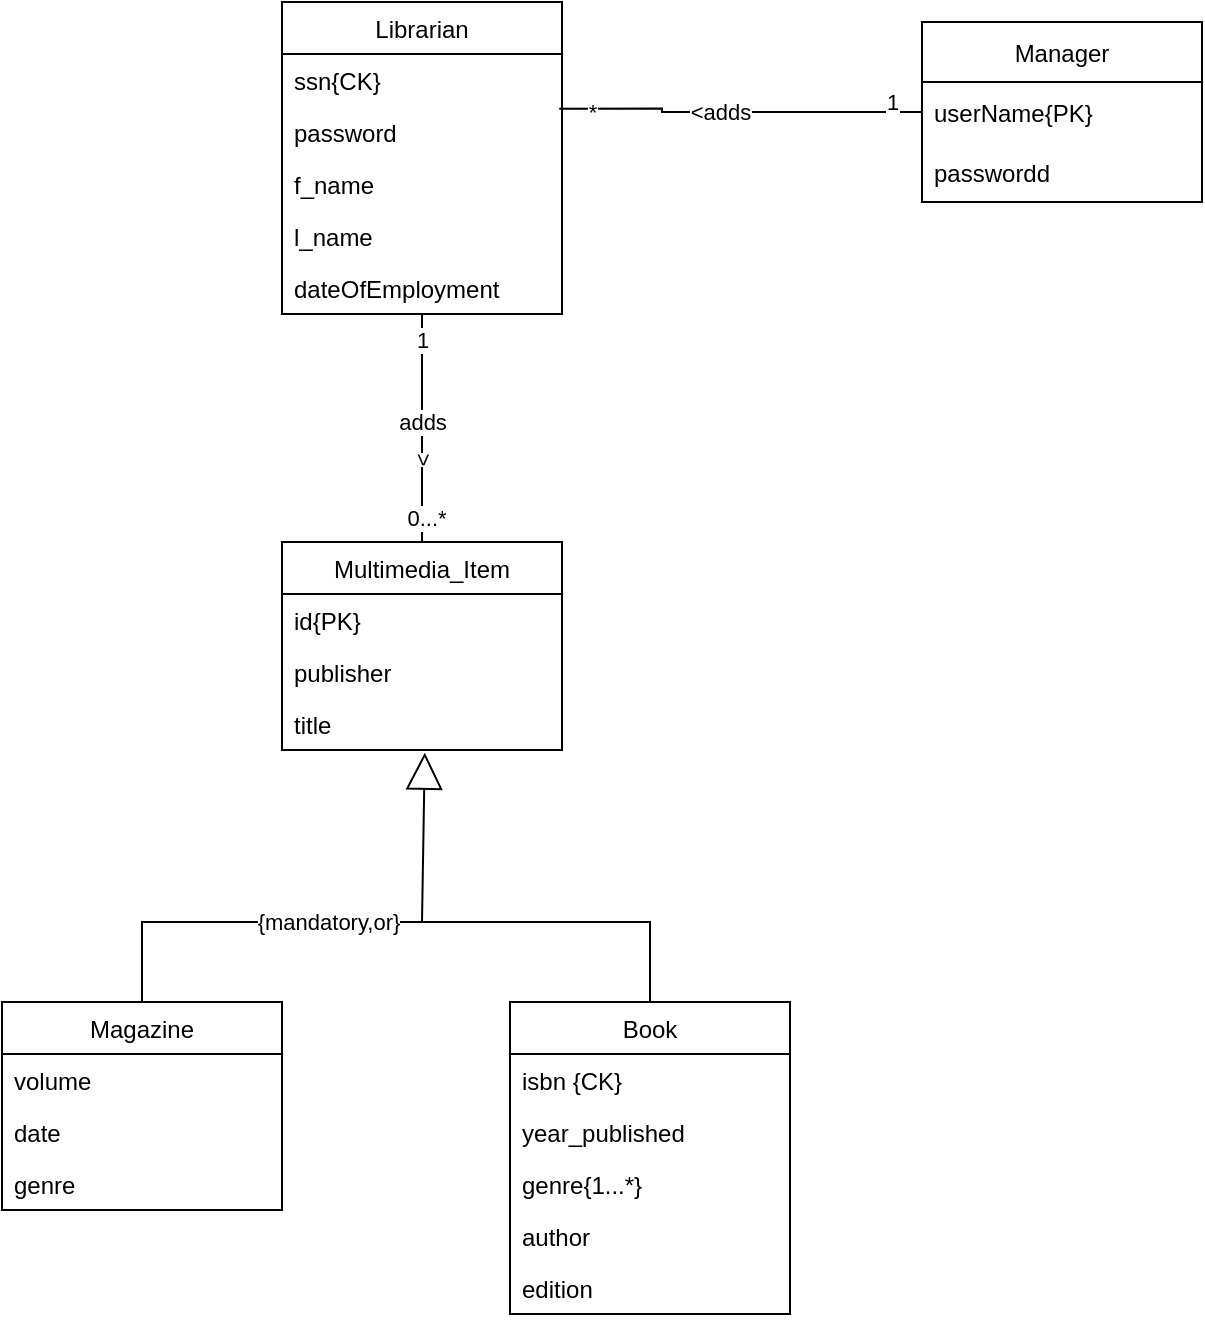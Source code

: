 <mxfile version="17.4.2" type="device"><diagram id="lKnWAcIyVKvE9hc4muUv" name="Page-1"><mxGraphModel dx="782" dy="531" grid="1" gridSize="10" guides="1" tooltips="1" connect="1" arrows="1" fold="1" page="1" pageScale="1" pageWidth="827" pageHeight="1169" math="0" shadow="0"><root><mxCell id="0"/><mxCell id="1" parent="0"/><mxCell id="eAr_a0Y2EGPWstjJ6aGa-1" value="Librarian" style="swimlane;fontStyle=0;childLayout=stackLayout;horizontal=1;startSize=26;fillColor=none;horizontalStack=0;resizeParent=1;resizeParentMax=0;resizeLast=0;collapsible=1;marginBottom=0;" parent="1" vertex="1"><mxGeometry x="230" y="20" width="140" height="156" as="geometry"/></mxCell><mxCell id="eAr_a0Y2EGPWstjJ6aGa-2" value="ssn{CK}" style="text;strokeColor=none;fillColor=none;align=left;verticalAlign=top;spacingLeft=4;spacingRight=4;overflow=hidden;rotatable=0;points=[[0,0.5],[1,0.5]];portConstraint=eastwest;" parent="eAr_a0Y2EGPWstjJ6aGa-1" vertex="1"><mxGeometry y="26" width="140" height="26" as="geometry"/></mxCell><mxCell id="eAr_a0Y2EGPWstjJ6aGa-3" value="password" style="text;strokeColor=none;fillColor=none;align=left;verticalAlign=top;spacingLeft=4;spacingRight=4;overflow=hidden;rotatable=0;points=[[0,0.5],[1,0.5]];portConstraint=eastwest;" parent="eAr_a0Y2EGPWstjJ6aGa-1" vertex="1"><mxGeometry y="52" width="140" height="26" as="geometry"/></mxCell><mxCell id="eAr_a0Y2EGPWstjJ6aGa-4" value="f_name" style="text;strokeColor=none;fillColor=none;align=left;verticalAlign=top;spacingLeft=4;spacingRight=4;overflow=hidden;rotatable=0;points=[[0,0.5],[1,0.5]];portConstraint=eastwest;" parent="eAr_a0Y2EGPWstjJ6aGa-1" vertex="1"><mxGeometry y="78" width="140" height="26" as="geometry"/></mxCell><mxCell id="eAr_a0Y2EGPWstjJ6aGa-18" value="l_name" style="text;strokeColor=none;fillColor=none;align=left;verticalAlign=top;spacingLeft=4;spacingRight=4;overflow=hidden;rotatable=0;points=[[0,0.5],[1,0.5]];portConstraint=eastwest;" parent="eAr_a0Y2EGPWstjJ6aGa-1" vertex="1"><mxGeometry y="104" width="140" height="26" as="geometry"/></mxCell><mxCell id="eAr_a0Y2EGPWstjJ6aGa-17" value="dateOfEmployment" style="text;strokeColor=none;fillColor=none;align=left;verticalAlign=top;spacingLeft=4;spacingRight=4;overflow=hidden;rotatable=0;points=[[0,0.5],[1,0.5]];portConstraint=eastwest;" parent="eAr_a0Y2EGPWstjJ6aGa-1" vertex="1"><mxGeometry y="130" width="140" height="26" as="geometry"/></mxCell><mxCell id="eAr_a0Y2EGPWstjJ6aGa-5" value="Multimedia_Item" style="swimlane;fontStyle=0;childLayout=stackLayout;horizontal=1;startSize=26;fillColor=none;horizontalStack=0;resizeParent=1;resizeParentMax=0;resizeLast=0;collapsible=1;marginBottom=0;" parent="1" vertex="1"><mxGeometry x="230" y="290" width="140" height="104" as="geometry"/></mxCell><mxCell id="eAr_a0Y2EGPWstjJ6aGa-6" value="id{PK}" style="text;strokeColor=none;fillColor=none;align=left;verticalAlign=top;spacingLeft=4;spacingRight=4;overflow=hidden;rotatable=0;points=[[0,0.5],[1,0.5]];portConstraint=eastwest;" parent="eAr_a0Y2EGPWstjJ6aGa-5" vertex="1"><mxGeometry y="26" width="140" height="26" as="geometry"/></mxCell><mxCell id="eAr_a0Y2EGPWstjJ6aGa-7" value="publisher" style="text;strokeColor=none;fillColor=none;align=left;verticalAlign=top;spacingLeft=4;spacingRight=4;overflow=hidden;rotatable=0;points=[[0,0.5],[1,0.5]];portConstraint=eastwest;" parent="eAr_a0Y2EGPWstjJ6aGa-5" vertex="1"><mxGeometry y="52" width="140" height="26" as="geometry"/></mxCell><mxCell id="eAr_a0Y2EGPWstjJ6aGa-8" value="title" style="text;strokeColor=none;fillColor=none;align=left;verticalAlign=top;spacingLeft=4;spacingRight=4;overflow=hidden;rotatable=0;points=[[0,0.5],[1,0.5]];portConstraint=eastwest;" parent="eAr_a0Y2EGPWstjJ6aGa-5" vertex="1"><mxGeometry y="78" width="140" height="26" as="geometry"/></mxCell><mxCell id="eAr_a0Y2EGPWstjJ6aGa-9" value="Magazine" style="swimlane;fontStyle=0;childLayout=stackLayout;horizontal=1;startSize=26;fillColor=none;horizontalStack=0;resizeParent=1;resizeParentMax=0;resizeLast=0;collapsible=1;marginBottom=0;" parent="1" vertex="1"><mxGeometry x="90" y="520" width="140" height="104" as="geometry"/></mxCell><mxCell id="eAr_a0Y2EGPWstjJ6aGa-10" value="volume" style="text;strokeColor=none;fillColor=none;align=left;verticalAlign=top;spacingLeft=4;spacingRight=4;overflow=hidden;rotatable=0;points=[[0,0.5],[1,0.5]];portConstraint=eastwest;" parent="eAr_a0Y2EGPWstjJ6aGa-9" vertex="1"><mxGeometry y="26" width="140" height="26" as="geometry"/></mxCell><mxCell id="eAr_a0Y2EGPWstjJ6aGa-11" value="date" style="text;strokeColor=none;fillColor=none;align=left;verticalAlign=top;spacingLeft=4;spacingRight=4;overflow=hidden;rotatable=0;points=[[0,0.5],[1,0.5]];portConstraint=eastwest;" parent="eAr_a0Y2EGPWstjJ6aGa-9" vertex="1"><mxGeometry y="52" width="140" height="26" as="geometry"/></mxCell><mxCell id="GSUuwOG1znLi2LcDCPDk-1" value="genre" style="text;strokeColor=none;fillColor=none;align=left;verticalAlign=top;spacingLeft=4;spacingRight=4;overflow=hidden;rotatable=0;points=[[0,0.5],[1,0.5]];portConstraint=eastwest;" parent="eAr_a0Y2EGPWstjJ6aGa-9" vertex="1"><mxGeometry y="78" width="140" height="26" as="geometry"/></mxCell><mxCell id="eAr_a0Y2EGPWstjJ6aGa-13" value="Book" style="swimlane;fontStyle=0;childLayout=stackLayout;horizontal=1;startSize=26;fillColor=none;horizontalStack=0;resizeParent=1;resizeParentMax=0;resizeLast=0;collapsible=1;marginBottom=0;" parent="1" vertex="1"><mxGeometry x="344" y="520" width="140" height="156" as="geometry"/></mxCell><mxCell id="eAr_a0Y2EGPWstjJ6aGa-14" value="isbn {CK}" style="text;strokeColor=none;fillColor=none;align=left;verticalAlign=top;spacingLeft=4;spacingRight=4;overflow=hidden;rotatable=0;points=[[0,0.5],[1,0.5]];portConstraint=eastwest;" parent="eAr_a0Y2EGPWstjJ6aGa-13" vertex="1"><mxGeometry y="26" width="140" height="26" as="geometry"/></mxCell><mxCell id="eAr_a0Y2EGPWstjJ6aGa-15" value="year_published" style="text;strokeColor=none;fillColor=none;align=left;verticalAlign=top;spacingLeft=4;spacingRight=4;overflow=hidden;rotatable=0;points=[[0,0.5],[1,0.5]];portConstraint=eastwest;" parent="eAr_a0Y2EGPWstjJ6aGa-13" vertex="1"><mxGeometry y="52" width="140" height="26" as="geometry"/></mxCell><mxCell id="eAr_a0Y2EGPWstjJ6aGa-16" value="genre{1...*}" style="text;strokeColor=none;fillColor=none;align=left;verticalAlign=top;spacingLeft=4;spacingRight=4;overflow=hidden;rotatable=0;points=[[0,0.5],[1,0.5]];portConstraint=eastwest;" parent="eAr_a0Y2EGPWstjJ6aGa-13" vertex="1"><mxGeometry y="78" width="140" height="26" as="geometry"/></mxCell><mxCell id="eAr_a0Y2EGPWstjJ6aGa-20" value="author" style="text;strokeColor=none;fillColor=none;align=left;verticalAlign=top;spacingLeft=4;spacingRight=4;overflow=hidden;rotatable=0;points=[[0,0.5],[1,0.5]];portConstraint=eastwest;" parent="eAr_a0Y2EGPWstjJ6aGa-13" vertex="1"><mxGeometry y="104" width="140" height="26" as="geometry"/></mxCell><mxCell id="eAr_a0Y2EGPWstjJ6aGa-19" value="edition" style="text;strokeColor=none;fillColor=none;align=left;verticalAlign=top;spacingLeft=4;spacingRight=4;overflow=hidden;rotatable=0;points=[[0,0.5],[1,0.5]];portConstraint=eastwest;" parent="eAr_a0Y2EGPWstjJ6aGa-13" vertex="1"><mxGeometry y="130" width="140" height="26" as="geometry"/></mxCell><mxCell id="eAr_a0Y2EGPWstjJ6aGa-21" value="" style="endArrow=none;html=1;rounded=0;entryX=0.5;entryY=1;entryDx=0;entryDy=0;exitX=0.5;exitY=0;exitDx=0;exitDy=0;" parent="1" source="eAr_a0Y2EGPWstjJ6aGa-5" target="eAr_a0Y2EGPWstjJ6aGa-1" edge="1"><mxGeometry width="50" height="50" relative="1" as="geometry"><mxPoint x="380" y="300" as="sourcePoint"/><mxPoint x="430" y="250" as="targetPoint"/></mxGeometry></mxCell><mxCell id="eAr_a0Y2EGPWstjJ6aGa-26" value="adds" style="edgeLabel;html=1;align=center;verticalAlign=middle;resizable=0;points=[];" parent="eAr_a0Y2EGPWstjJ6aGa-21" vertex="1" connectable="0"><mxGeometry x="-0.228" y="3" relative="1" as="geometry"><mxPoint x="3" y="-16" as="offset"/></mxGeometry></mxCell><mxCell id="eAr_a0Y2EGPWstjJ6aGa-27" value="&amp;gt;" style="edgeLabel;html=1;align=center;verticalAlign=middle;resizable=0;points=[];rotation=90;" parent="eAr_a0Y2EGPWstjJ6aGa-21" vertex="1" connectable="0"><mxGeometry x="-0.263" y="-1" relative="1" as="geometry"><mxPoint as="offset"/></mxGeometry></mxCell><mxCell id="eAr_a0Y2EGPWstjJ6aGa-28" value="1" style="edgeLabel;html=1;align=center;verticalAlign=middle;resizable=0;points=[];" parent="eAr_a0Y2EGPWstjJ6aGa-21" vertex="1" connectable="0"><mxGeometry x="0.772" relative="1" as="geometry"><mxPoint as="offset"/></mxGeometry></mxCell><mxCell id="eAr_a0Y2EGPWstjJ6aGa-29" value="0...*" style="edgeLabel;html=1;align=center;verticalAlign=middle;resizable=0;points=[];" parent="eAr_a0Y2EGPWstjJ6aGa-21" vertex="1" connectable="0"><mxGeometry x="-0.789" y="-2" relative="1" as="geometry"><mxPoint as="offset"/></mxGeometry></mxCell><mxCell id="eAr_a0Y2EGPWstjJ6aGa-30" value="{mandatory,or}" style="endArrow=block;endSize=16;endFill=0;html=1;rounded=0;entryX=0.51;entryY=1.051;entryDx=0;entryDy=0;entryPerimeter=0;exitX=0.5;exitY=0;exitDx=0;exitDy=0;" parent="1" source="eAr_a0Y2EGPWstjJ6aGa-9" target="eAr_a0Y2EGPWstjJ6aGa-8" edge="1"><mxGeometry width="160" relative="1" as="geometry"><mxPoint x="320" y="480" as="sourcePoint"/><mxPoint x="480" y="480" as="targetPoint"/><Array as="points"><mxPoint x="160" y="480"/><mxPoint x="300" y="480"/></Array></mxGeometry></mxCell><mxCell id="eAr_a0Y2EGPWstjJ6aGa-31" value="" style="endArrow=none;html=1;rounded=0;exitX=0.5;exitY=0;exitDx=0;exitDy=0;" parent="1" source="eAr_a0Y2EGPWstjJ6aGa-13" edge="1"><mxGeometry width="50" height="50" relative="1" as="geometry"><mxPoint x="380" y="500" as="sourcePoint"/><mxPoint x="300" y="480" as="targetPoint"/><Array as="points"><mxPoint x="414" y="480"/></Array></mxGeometry></mxCell><mxCell id="B50-vLw-ulhaIM8aSiqu-1" value="Manager" style="swimlane;fontStyle=0;childLayout=stackLayout;horizontal=1;startSize=30;horizontalStack=0;resizeParent=1;resizeParentMax=0;resizeLast=0;collapsible=1;marginBottom=0;" vertex="1" parent="1"><mxGeometry x="550" y="30" width="140" height="90" as="geometry"/></mxCell><mxCell id="B50-vLw-ulhaIM8aSiqu-2" value="userName{PK}" style="text;strokeColor=none;fillColor=none;align=left;verticalAlign=middle;spacingLeft=4;spacingRight=4;overflow=hidden;points=[[0,0.5],[1,0.5]];portConstraint=eastwest;rotatable=0;" vertex="1" parent="B50-vLw-ulhaIM8aSiqu-1"><mxGeometry y="30" width="140" height="30" as="geometry"/></mxCell><mxCell id="B50-vLw-ulhaIM8aSiqu-3" value="passwordd" style="text;strokeColor=none;fillColor=none;align=left;verticalAlign=middle;spacingLeft=4;spacingRight=4;overflow=hidden;points=[[0,0.5],[1,0.5]];portConstraint=eastwest;rotatable=0;" vertex="1" parent="B50-vLw-ulhaIM8aSiqu-1"><mxGeometry y="60" width="140" height="30" as="geometry"/></mxCell><mxCell id="B50-vLw-ulhaIM8aSiqu-5" style="edgeStyle=orthogonalEdgeStyle;rounded=0;orthogonalLoop=1;jettySize=auto;html=1;exitX=0;exitY=0.5;exitDx=0;exitDy=0;entryX=0.99;entryY=0.051;entryDx=0;entryDy=0;entryPerimeter=0;endArrow=none;endFill=0;" edge="1" parent="1" source="B50-vLw-ulhaIM8aSiqu-2" target="eAr_a0Y2EGPWstjJ6aGa-3"><mxGeometry relative="1" as="geometry"><Array as="points"><mxPoint x="420" y="75"/><mxPoint x="420" y="73"/></Array></mxGeometry></mxCell><mxCell id="B50-vLw-ulhaIM8aSiqu-7" value="&amp;lt;adds" style="edgeLabel;html=1;align=center;verticalAlign=middle;resizable=0;points=[];" vertex="1" connectable="0" parent="B50-vLw-ulhaIM8aSiqu-5"><mxGeometry x="0.107" relative="1" as="geometry"><mxPoint as="offset"/></mxGeometry></mxCell><mxCell id="B50-vLw-ulhaIM8aSiqu-8" value="1" style="edgeLabel;html=1;align=center;verticalAlign=middle;resizable=0;points=[];" vertex="1" connectable="0" parent="B50-vLw-ulhaIM8aSiqu-5"><mxGeometry x="-0.833" y="-5" relative="1" as="geometry"><mxPoint as="offset"/></mxGeometry></mxCell><mxCell id="B50-vLw-ulhaIM8aSiqu-9" value="*" style="edgeLabel;html=1;align=center;verticalAlign=middle;resizable=0;points=[];" vertex="1" connectable="0" parent="B50-vLw-ulhaIM8aSiqu-5"><mxGeometry x="0.825" y="1" relative="1" as="geometry"><mxPoint as="offset"/></mxGeometry></mxCell></root></mxGraphModel></diagram></mxfile>